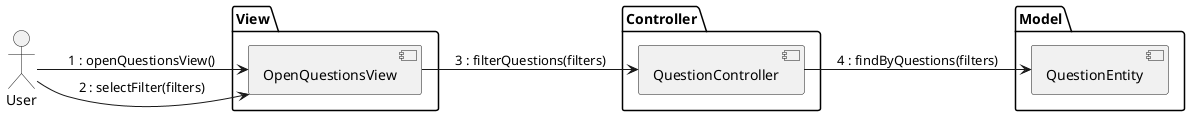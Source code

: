 @startuml

left to right direction

actor User

package View {
    [OpenQuestionsView]
}

package Controller {
    [QuestionController]
}

package Model {
    [QuestionEntity]
}

User --> [OpenQuestionsView] : 1 : openQuestionsView()
User --> [OpenQuestionsView] : 2 : selectFilter(filters)
[OpenQuestionsView] --> [QuestionController] : 3 : filterQuestions(filters)

[QuestionController] --> [QuestionEntity] : 4 : findByQuestions(filters)

@enduml
